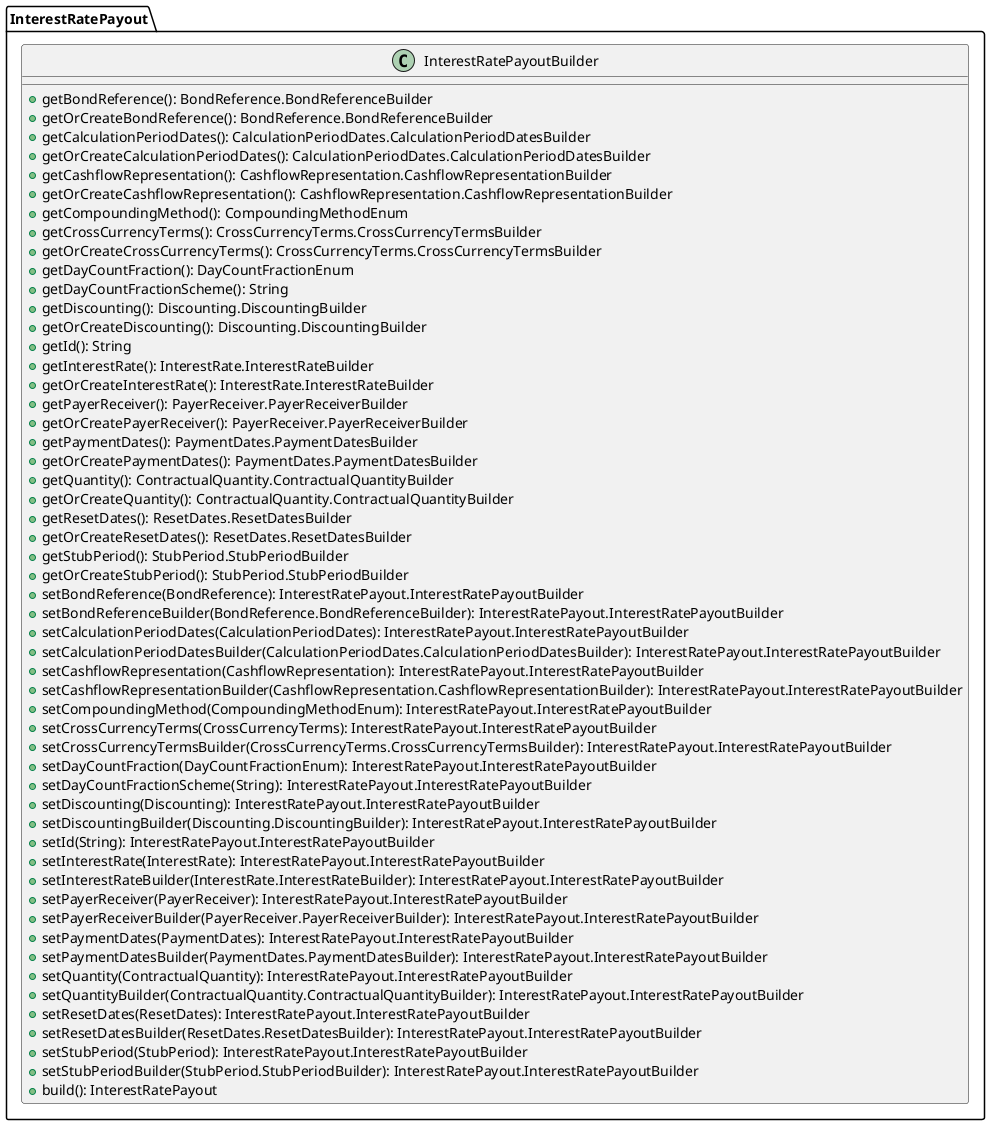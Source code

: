 @startuml

    class InterestRatePayout.InterestRatePayoutBuilder [[InterestRatePayout.InterestRatePayoutBuilder.html]] {
        +getBondReference(): BondReference.BondReferenceBuilder
        +getOrCreateBondReference(): BondReference.BondReferenceBuilder
        +getCalculationPeriodDates(): CalculationPeriodDates.CalculationPeriodDatesBuilder
        +getOrCreateCalculationPeriodDates(): CalculationPeriodDates.CalculationPeriodDatesBuilder
        +getCashflowRepresentation(): CashflowRepresentation.CashflowRepresentationBuilder
        +getOrCreateCashflowRepresentation(): CashflowRepresentation.CashflowRepresentationBuilder
        +getCompoundingMethod(): CompoundingMethodEnum
        +getCrossCurrencyTerms(): CrossCurrencyTerms.CrossCurrencyTermsBuilder
        +getOrCreateCrossCurrencyTerms(): CrossCurrencyTerms.CrossCurrencyTermsBuilder
        +getDayCountFraction(): DayCountFractionEnum
        +getDayCountFractionScheme(): String
        +getDiscounting(): Discounting.DiscountingBuilder
        +getOrCreateDiscounting(): Discounting.DiscountingBuilder
        +getId(): String
        +getInterestRate(): InterestRate.InterestRateBuilder
        +getOrCreateInterestRate(): InterestRate.InterestRateBuilder
        +getPayerReceiver(): PayerReceiver.PayerReceiverBuilder
        +getOrCreatePayerReceiver(): PayerReceiver.PayerReceiverBuilder
        +getPaymentDates(): PaymentDates.PaymentDatesBuilder
        +getOrCreatePaymentDates(): PaymentDates.PaymentDatesBuilder
        +getQuantity(): ContractualQuantity.ContractualQuantityBuilder
        +getOrCreateQuantity(): ContractualQuantity.ContractualQuantityBuilder
        +getResetDates(): ResetDates.ResetDatesBuilder
        +getOrCreateResetDates(): ResetDates.ResetDatesBuilder
        +getStubPeriod(): StubPeriod.StubPeriodBuilder
        +getOrCreateStubPeriod(): StubPeriod.StubPeriodBuilder
        +setBondReference(BondReference): InterestRatePayout.InterestRatePayoutBuilder
        +setBondReferenceBuilder(BondReference.BondReferenceBuilder): InterestRatePayout.InterestRatePayoutBuilder
        +setCalculationPeriodDates(CalculationPeriodDates): InterestRatePayout.InterestRatePayoutBuilder
        +setCalculationPeriodDatesBuilder(CalculationPeriodDates.CalculationPeriodDatesBuilder): InterestRatePayout.InterestRatePayoutBuilder
        +setCashflowRepresentation(CashflowRepresentation): InterestRatePayout.InterestRatePayoutBuilder
        +setCashflowRepresentationBuilder(CashflowRepresentation.CashflowRepresentationBuilder): InterestRatePayout.InterestRatePayoutBuilder
        +setCompoundingMethod(CompoundingMethodEnum): InterestRatePayout.InterestRatePayoutBuilder
        +setCrossCurrencyTerms(CrossCurrencyTerms): InterestRatePayout.InterestRatePayoutBuilder
        +setCrossCurrencyTermsBuilder(CrossCurrencyTerms.CrossCurrencyTermsBuilder): InterestRatePayout.InterestRatePayoutBuilder
        +setDayCountFraction(DayCountFractionEnum): InterestRatePayout.InterestRatePayoutBuilder
        +setDayCountFractionScheme(String): InterestRatePayout.InterestRatePayoutBuilder
        +setDiscounting(Discounting): InterestRatePayout.InterestRatePayoutBuilder
        +setDiscountingBuilder(Discounting.DiscountingBuilder): InterestRatePayout.InterestRatePayoutBuilder
        +setId(String): InterestRatePayout.InterestRatePayoutBuilder
        +setInterestRate(InterestRate): InterestRatePayout.InterestRatePayoutBuilder
        +setInterestRateBuilder(InterestRate.InterestRateBuilder): InterestRatePayout.InterestRatePayoutBuilder
        +setPayerReceiver(PayerReceiver): InterestRatePayout.InterestRatePayoutBuilder
        +setPayerReceiverBuilder(PayerReceiver.PayerReceiverBuilder): InterestRatePayout.InterestRatePayoutBuilder
        +setPaymentDates(PaymentDates): InterestRatePayout.InterestRatePayoutBuilder
        +setPaymentDatesBuilder(PaymentDates.PaymentDatesBuilder): InterestRatePayout.InterestRatePayoutBuilder
        +setQuantity(ContractualQuantity): InterestRatePayout.InterestRatePayoutBuilder
        +setQuantityBuilder(ContractualQuantity.ContractualQuantityBuilder): InterestRatePayout.InterestRatePayoutBuilder
        +setResetDates(ResetDates): InterestRatePayout.InterestRatePayoutBuilder
        +setResetDatesBuilder(ResetDates.ResetDatesBuilder): InterestRatePayout.InterestRatePayoutBuilder
        +setStubPeriod(StubPeriod): InterestRatePayout.InterestRatePayoutBuilder
        +setStubPeriodBuilder(StubPeriod.StubPeriodBuilder): InterestRatePayout.InterestRatePayoutBuilder
        +build(): InterestRatePayout
    }

@enduml
